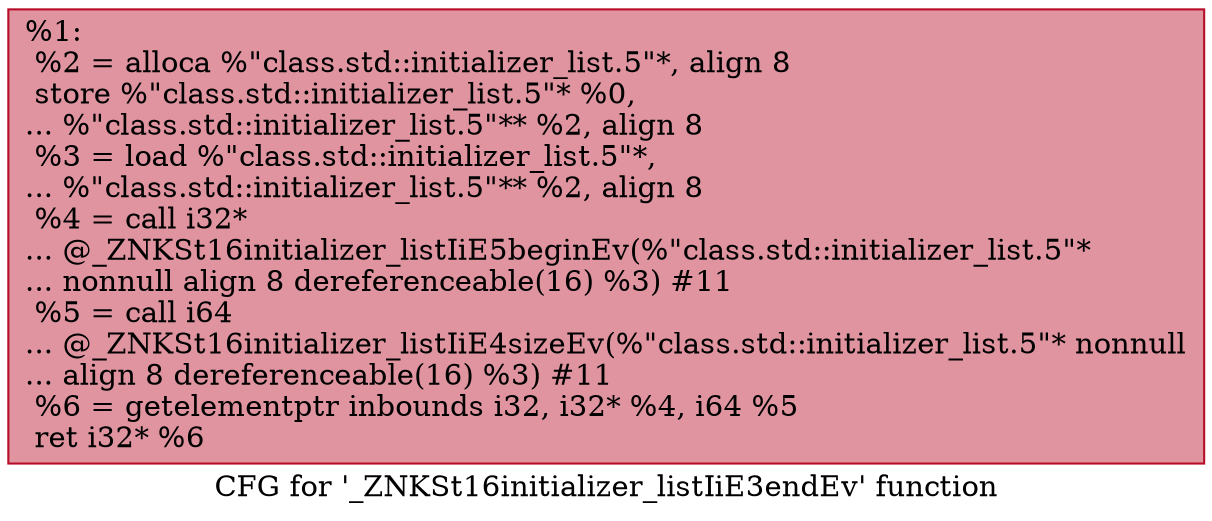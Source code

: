 digraph "CFG for '_ZNKSt16initializer_listIiE3endEv' function" {
	label="CFG for '_ZNKSt16initializer_listIiE3endEv' function";

	Node0x559aeaad3bf0 [shape=record,color="#b70d28ff", style=filled, fillcolor="#b70d2870",label="{%1:\l  %2 = alloca %\"class.std::initializer_list.5\"*, align 8\l  store %\"class.std::initializer_list.5\"* %0,\l... %\"class.std::initializer_list.5\"** %2, align 8\l  %3 = load %\"class.std::initializer_list.5\"*,\l... %\"class.std::initializer_list.5\"** %2, align 8\l  %4 = call i32*\l... @_ZNKSt16initializer_listIiE5beginEv(%\"class.std::initializer_list.5\"*\l... nonnull align 8 dereferenceable(16) %3) #11\l  %5 = call i64\l... @_ZNKSt16initializer_listIiE4sizeEv(%\"class.std::initializer_list.5\"* nonnull\l... align 8 dereferenceable(16) %3) #11\l  %6 = getelementptr inbounds i32, i32* %4, i64 %5\l  ret i32* %6\l}"];
}
